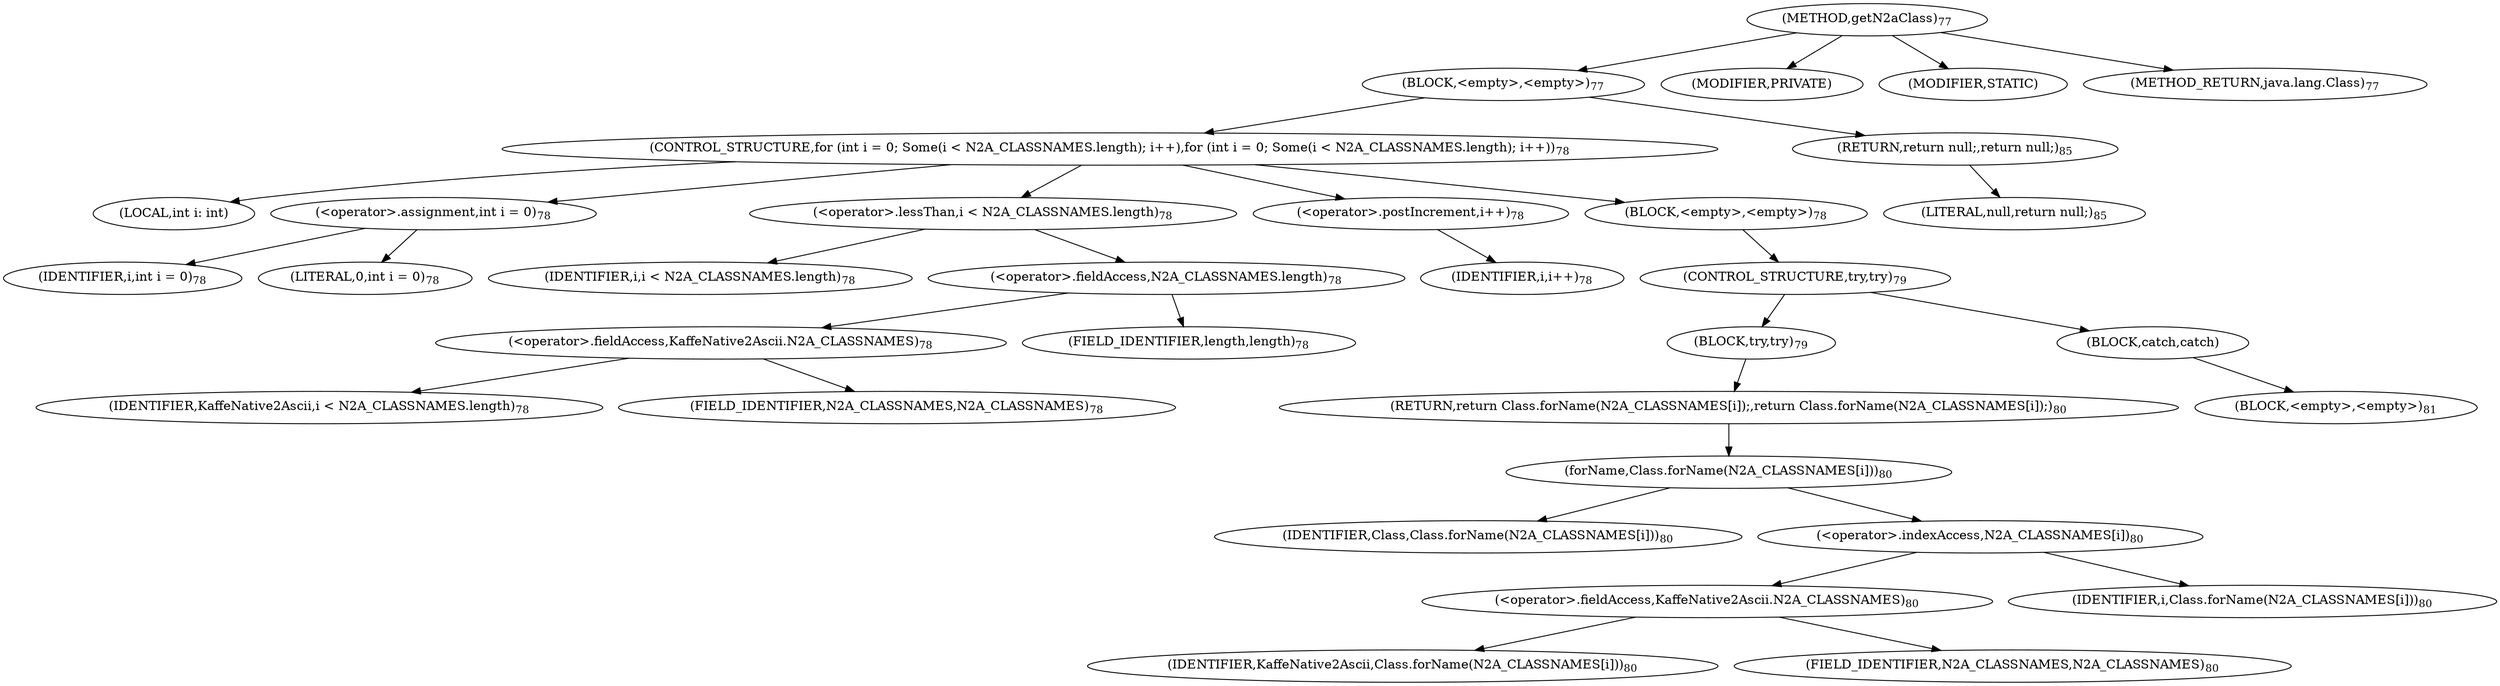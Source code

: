 digraph "getN2aClass" {  
"86" [label = <(METHOD,getN2aClass)<SUB>77</SUB>> ]
"87" [label = <(BLOCK,&lt;empty&gt;,&lt;empty&gt;)<SUB>77</SUB>> ]
"88" [label = <(CONTROL_STRUCTURE,for (int i = 0; Some(i &lt; N2A_CLASSNAMES.length); i++),for (int i = 0; Some(i &lt; N2A_CLASSNAMES.length); i++))<SUB>78</SUB>> ]
"89" [label = <(LOCAL,int i: int)> ]
"90" [label = <(&lt;operator&gt;.assignment,int i = 0)<SUB>78</SUB>> ]
"91" [label = <(IDENTIFIER,i,int i = 0)<SUB>78</SUB>> ]
"92" [label = <(LITERAL,0,int i = 0)<SUB>78</SUB>> ]
"93" [label = <(&lt;operator&gt;.lessThan,i &lt; N2A_CLASSNAMES.length)<SUB>78</SUB>> ]
"94" [label = <(IDENTIFIER,i,i &lt; N2A_CLASSNAMES.length)<SUB>78</SUB>> ]
"95" [label = <(&lt;operator&gt;.fieldAccess,N2A_CLASSNAMES.length)<SUB>78</SUB>> ]
"96" [label = <(&lt;operator&gt;.fieldAccess,KaffeNative2Ascii.N2A_CLASSNAMES)<SUB>78</SUB>> ]
"97" [label = <(IDENTIFIER,KaffeNative2Ascii,i &lt; N2A_CLASSNAMES.length)<SUB>78</SUB>> ]
"98" [label = <(FIELD_IDENTIFIER,N2A_CLASSNAMES,N2A_CLASSNAMES)<SUB>78</SUB>> ]
"99" [label = <(FIELD_IDENTIFIER,length,length)<SUB>78</SUB>> ]
"100" [label = <(&lt;operator&gt;.postIncrement,i++)<SUB>78</SUB>> ]
"101" [label = <(IDENTIFIER,i,i++)<SUB>78</SUB>> ]
"102" [label = <(BLOCK,&lt;empty&gt;,&lt;empty&gt;)<SUB>78</SUB>> ]
"103" [label = <(CONTROL_STRUCTURE,try,try)<SUB>79</SUB>> ]
"104" [label = <(BLOCK,try,try)<SUB>79</SUB>> ]
"105" [label = <(RETURN,return Class.forName(N2A_CLASSNAMES[i]);,return Class.forName(N2A_CLASSNAMES[i]);)<SUB>80</SUB>> ]
"106" [label = <(forName,Class.forName(N2A_CLASSNAMES[i]))<SUB>80</SUB>> ]
"107" [label = <(IDENTIFIER,Class,Class.forName(N2A_CLASSNAMES[i]))<SUB>80</SUB>> ]
"108" [label = <(&lt;operator&gt;.indexAccess,N2A_CLASSNAMES[i])<SUB>80</SUB>> ]
"109" [label = <(&lt;operator&gt;.fieldAccess,KaffeNative2Ascii.N2A_CLASSNAMES)<SUB>80</SUB>> ]
"110" [label = <(IDENTIFIER,KaffeNative2Ascii,Class.forName(N2A_CLASSNAMES[i]))<SUB>80</SUB>> ]
"111" [label = <(FIELD_IDENTIFIER,N2A_CLASSNAMES,N2A_CLASSNAMES)<SUB>80</SUB>> ]
"112" [label = <(IDENTIFIER,i,Class.forName(N2A_CLASSNAMES[i]))<SUB>80</SUB>> ]
"113" [label = <(BLOCK,catch,catch)> ]
"114" [label = <(BLOCK,&lt;empty&gt;,&lt;empty&gt;)<SUB>81</SUB>> ]
"115" [label = <(RETURN,return null;,return null;)<SUB>85</SUB>> ]
"116" [label = <(LITERAL,null,return null;)<SUB>85</SUB>> ]
"117" [label = <(MODIFIER,PRIVATE)> ]
"118" [label = <(MODIFIER,STATIC)> ]
"119" [label = <(METHOD_RETURN,java.lang.Class)<SUB>77</SUB>> ]
  "86" -> "87" 
  "86" -> "117" 
  "86" -> "118" 
  "86" -> "119" 
  "87" -> "88" 
  "87" -> "115" 
  "88" -> "89" 
  "88" -> "90" 
  "88" -> "93" 
  "88" -> "100" 
  "88" -> "102" 
  "90" -> "91" 
  "90" -> "92" 
  "93" -> "94" 
  "93" -> "95" 
  "95" -> "96" 
  "95" -> "99" 
  "96" -> "97" 
  "96" -> "98" 
  "100" -> "101" 
  "102" -> "103" 
  "103" -> "104" 
  "103" -> "113" 
  "104" -> "105" 
  "105" -> "106" 
  "106" -> "107" 
  "106" -> "108" 
  "108" -> "109" 
  "108" -> "112" 
  "109" -> "110" 
  "109" -> "111" 
  "113" -> "114" 
  "115" -> "116" 
}
